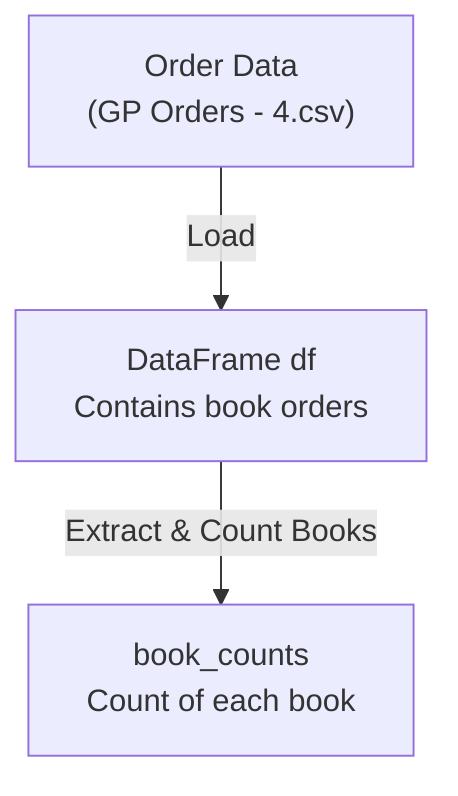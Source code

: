 flowchart TD
    DS["Order Data\n(GP Orders - 4.csv)"] -->|Load| DF["DataFrame df\nContains book orders"]
    DF -->|Extract & Count Books| BC["book_counts\nCount of each book"]